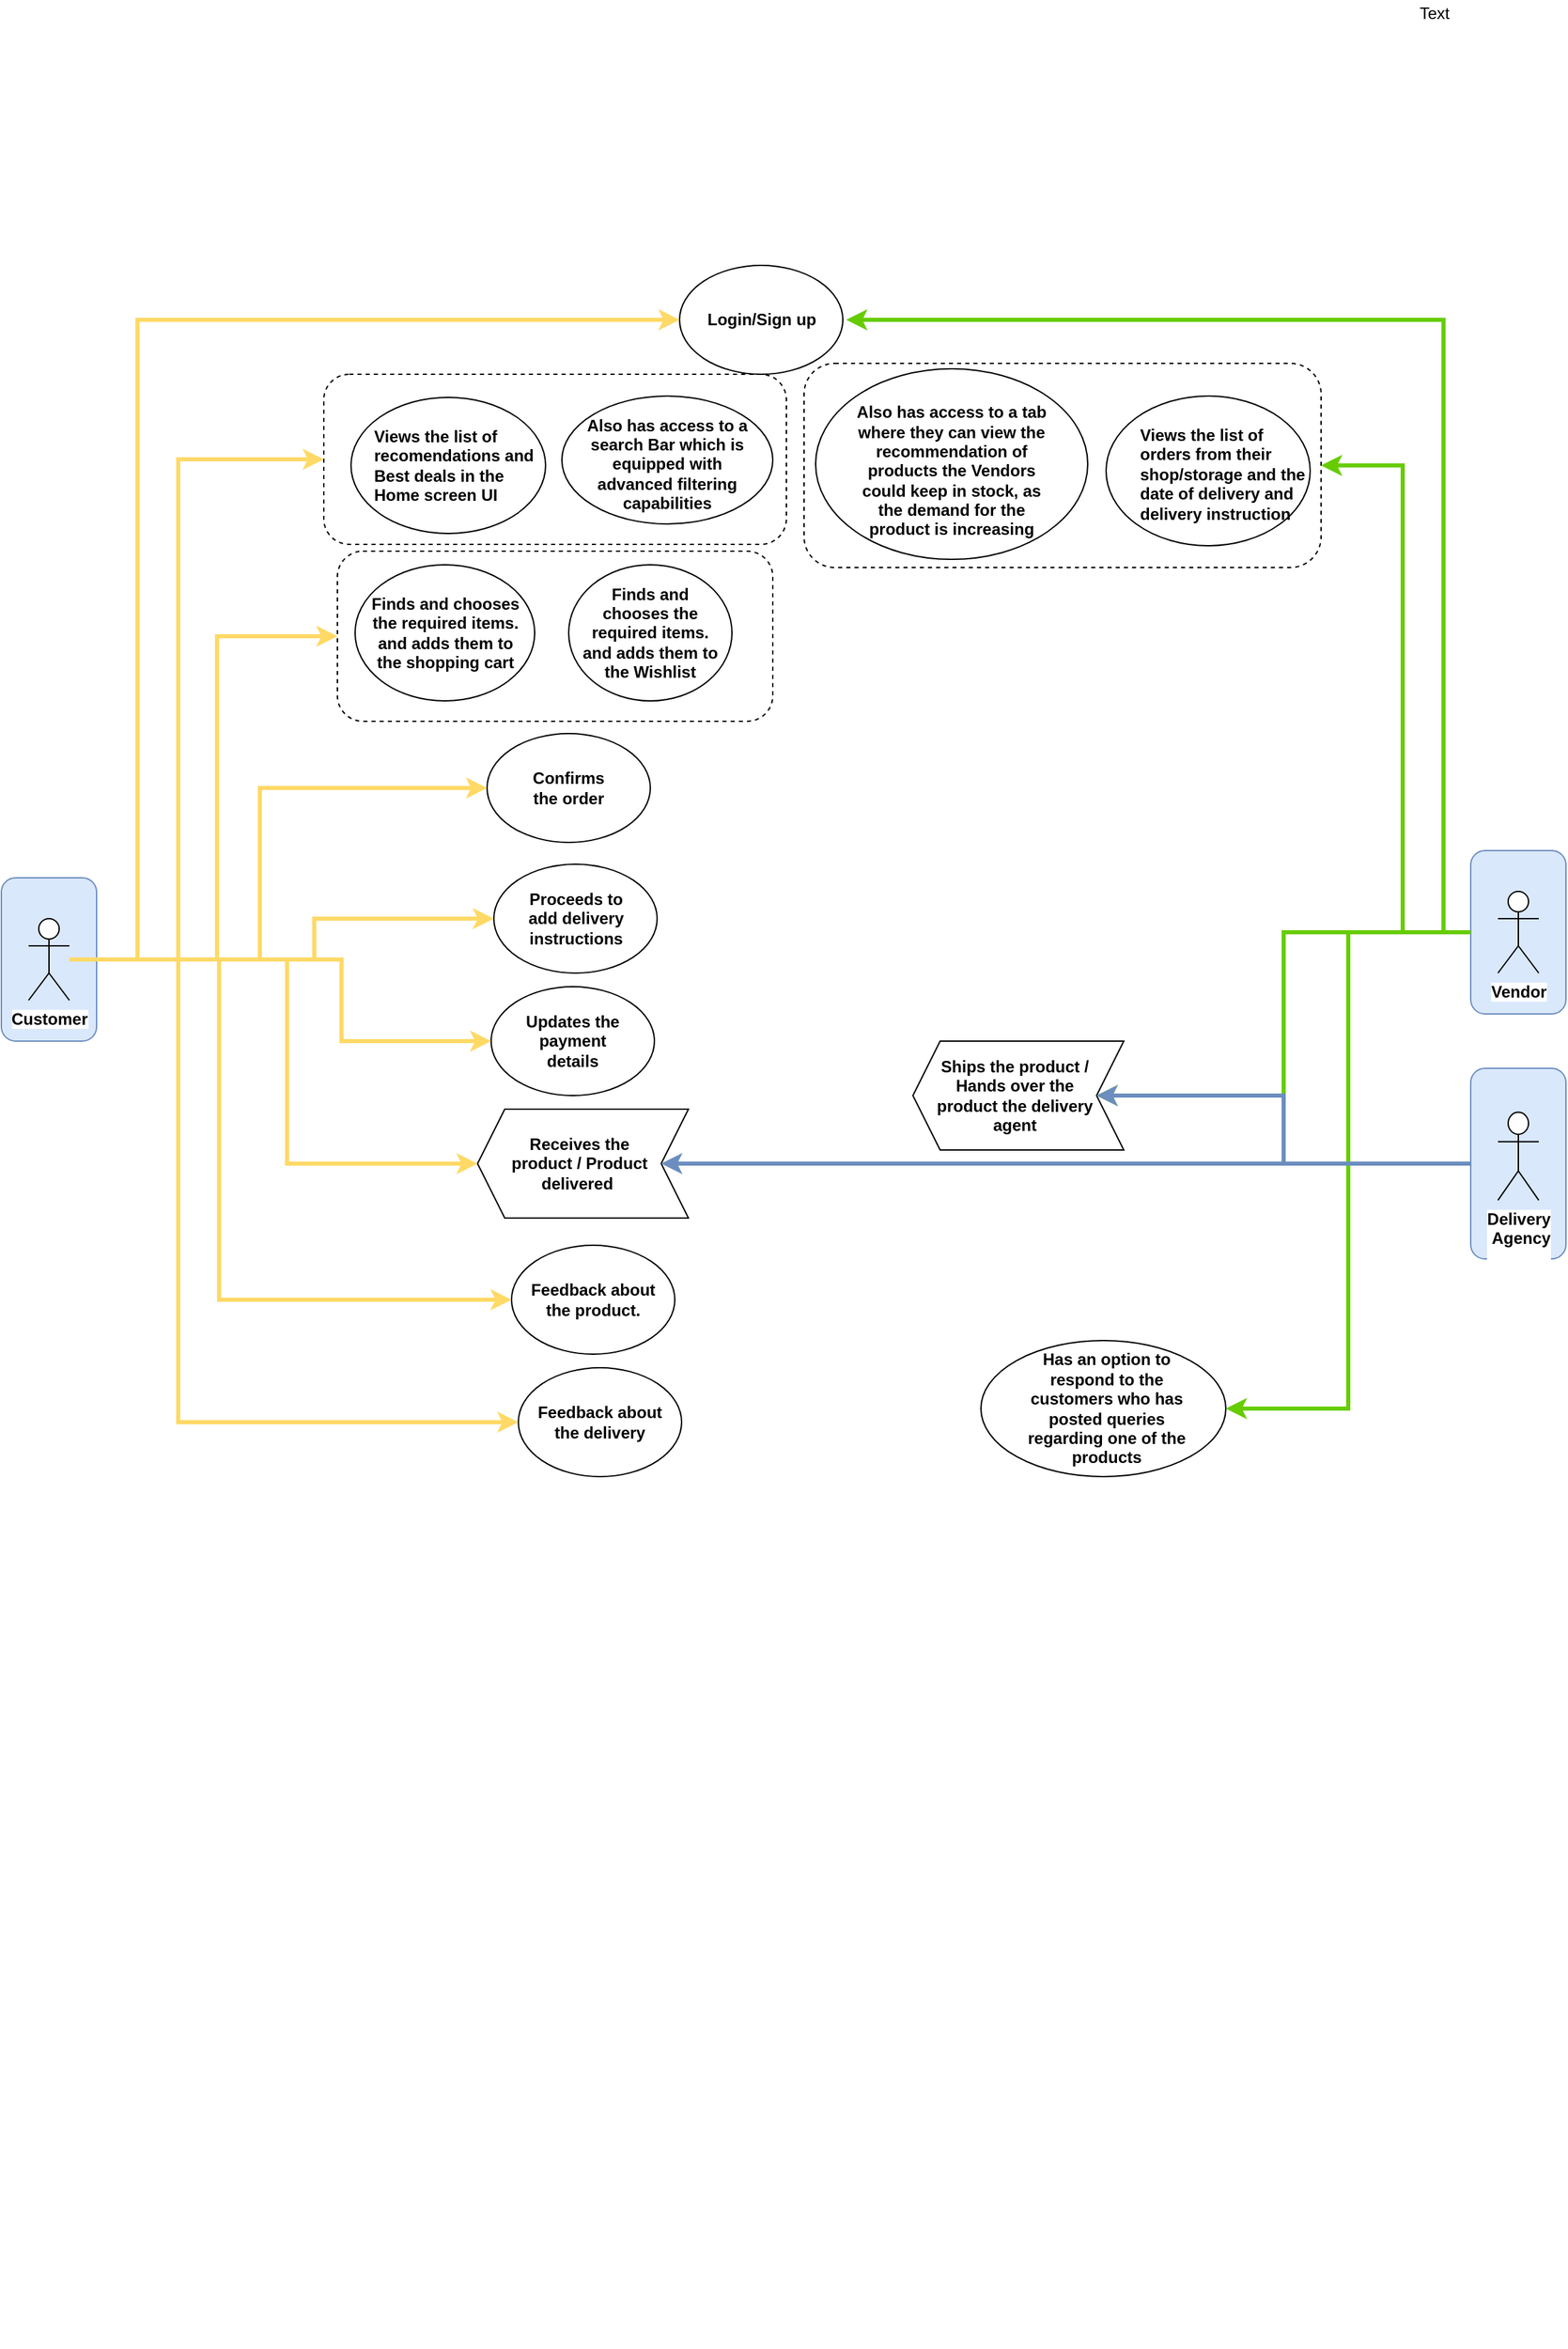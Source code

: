 <mxfile version="12.3.2" type="device" pages="1"><diagram id="9LxzXmIbl1xj9TjAGTLV" name="Page-1"><mxGraphModel dx="3122" dy="1910" grid="1" gridSize="10" guides="1" tooltips="1" connect="1" arrows="1" fold="1" page="1" pageScale="1" pageWidth="850" pageHeight="1100" math="0" shadow="0"><root><mxCell id="0"/><mxCell id="1" parent="0"/><mxCell id="e4_AljLBAiHwuNrno2T1-258" value="" style="rounded=1;whiteSpace=wrap;html=1;dashed=1;" parent="1" vertex="1"><mxGeometry x="-683" y="180" width="340" height="125" as="geometry"/></mxCell><mxCell id="e4_AljLBAiHwuNrno2T1-2" value="" style="group" parent="1" vertex="1" connectable="0"><mxGeometry x="160" y="530" width="70" height="120" as="geometry"/></mxCell><mxCell id="e4_AljLBAiHwuNrno2T1-3" value="" style="group" parent="e4_AljLBAiHwuNrno2T1-2" vertex="1" connectable="0"><mxGeometry width="70" height="120" as="geometry"/></mxCell><mxCell id="e4_AljLBAiHwuNrno2T1-4" value="" style="rounded=1;whiteSpace=wrap;html=1;fillColor=#dae8fc;strokeColor=#6c8ebf;" parent="e4_AljLBAiHwuNrno2T1-3" vertex="1"><mxGeometry width="70" height="120" as="geometry"/></mxCell><mxCell id="e4_AljLBAiHwuNrno2T1-5" value="&lt;b&gt;Vendor&lt;/b&gt;" style="shape=umlActor;verticalLabelPosition=bottom;labelBackgroundColor=#ffffff;verticalAlign=top;html=1;outlineConnect=0;" parent="e4_AljLBAiHwuNrno2T1-3" vertex="1"><mxGeometry x="20" y="30" width="30" height="60" as="geometry"/></mxCell><mxCell id="e4_AljLBAiHwuNrno2T1-190" value="" style="ellipse;whiteSpace=wrap;html=1;" parent="1" vertex="1"><mxGeometry x="-563" y="444" width="120" height="80" as="geometry"/></mxCell><mxCell id="e4_AljLBAiHwuNrno2T1-193" value="" style="ellipse;whiteSpace=wrap;html=1;" parent="1" vertex="1"><mxGeometry x="-558" y="540" width="120" height="80" as="geometry"/></mxCell><mxCell id="e4_AljLBAiHwuNrno2T1-194" value="" style="group" parent="1" vertex="1" connectable="0"><mxGeometry x="-920" y="550" width="70" height="120" as="geometry"/></mxCell><mxCell id="e4_AljLBAiHwuNrno2T1-195" value="" style="group" parent="e4_AljLBAiHwuNrno2T1-194" vertex="1" connectable="0"><mxGeometry width="70" height="120" as="geometry"/></mxCell><mxCell id="e4_AljLBAiHwuNrno2T1-196" value="" style="rounded=1;whiteSpace=wrap;html=1;fillColor=#dae8fc;strokeColor=#6c8ebf;" parent="e4_AljLBAiHwuNrno2T1-195" vertex="1"><mxGeometry width="70" height="120" as="geometry"/></mxCell><mxCell id="e4_AljLBAiHwuNrno2T1-197" value="&lt;b&gt;Customer&lt;/b&gt;" style="shape=umlActor;verticalLabelPosition=bottom;labelBackgroundColor=#ffffff;verticalAlign=top;html=1;outlineConnect=0;" parent="e4_AljLBAiHwuNrno2T1-195" vertex="1"><mxGeometry x="20" y="30" width="30" height="60" as="geometry"/></mxCell><mxCell id="e4_AljLBAiHwuNrno2T1-198" value="" style="group" parent="1" vertex="1" connectable="0"><mxGeometry x="-478" y="160" width="577" height="324" as="geometry"/></mxCell><mxCell id="e4_AljLBAiHwuNrno2T1-252" value="" style="rounded=1;whiteSpace=wrap;html=1;dashed=1;" parent="e4_AljLBAiHwuNrno2T1-198" vertex="1"><mxGeometry x="148" y="12" width="380" height="150" as="geometry"/></mxCell><mxCell id="e4_AljLBAiHwuNrno2T1-13" value="" style="ellipse;whiteSpace=wrap;html=1;" parent="e4_AljLBAiHwuNrno2T1-198" vertex="1"><mxGeometry x="370" y="36" width="150" height="110" as="geometry"/></mxCell><mxCell id="e4_AljLBAiHwuNrno2T1-17" value="&lt;b&gt;Views the list of&lt;br&gt;orders from their&amp;nbsp;&lt;br&gt;shop/storage and the&amp;nbsp;&lt;br&gt;date of delivery and&lt;br&gt;delivery instruction&lt;/b&gt;" style="text;html=1;" parent="e4_AljLBAiHwuNrno2T1-198" vertex="1"><mxGeometry x="393" y="51" width="80" height="60" as="geometry"/></mxCell><mxCell id="e4_AljLBAiHwuNrno2T1-14" value="" style="group" parent="e4_AljLBAiHwuNrno2T1-198" vertex="1" connectable="0"><mxGeometry x="176.5" y="26" width="180" height="130" as="geometry"/></mxCell><mxCell id="e4_AljLBAiHwuNrno2T1-15" value="" style="ellipse;whiteSpace=wrap;html=1;" parent="e4_AljLBAiHwuNrno2T1-14" vertex="1"><mxGeometry x="-20" y="-10" width="200" height="140" as="geometry"/></mxCell><mxCell id="e4_AljLBAiHwuNrno2T1-16" value="&lt;b&gt;Also has access to a tab where they can view the recommendation of products the Vendors could keep in stock, as the demand for the product is increasing&lt;/b&gt;" style="text;html=1;strokeColor=none;fillColor=none;align=center;verticalAlign=middle;whiteSpace=wrap;rounded=0;" parent="e4_AljLBAiHwuNrno2T1-14" vertex="1"><mxGeometry x="7.5" y="55" width="145" height="20" as="geometry"/></mxCell><mxCell id="e4_AljLBAiHwuNrno2T1-202" value="" style="ellipse;whiteSpace=wrap;html=1;" parent="e4_AljLBAiHwuNrno2T1-198" vertex="1"><mxGeometry x="-30" y="36" width="155" height="94" as="geometry"/></mxCell><mxCell id="e4_AljLBAiHwuNrno2T1-203" value="&lt;b&gt;Also has access to a search Bar which is equipped with advanced filtering capabilities&lt;/b&gt;" style="text;html=1;strokeColor=none;fillColor=none;align=center;verticalAlign=middle;whiteSpace=wrap;rounded=0;" parent="e4_AljLBAiHwuNrno2T1-198" vertex="1"><mxGeometry x="-20" y="76" width="135" height="20" as="geometry"/></mxCell><mxCell id="e4_AljLBAiHwuNrno2T1-205" value="" style="ellipse;whiteSpace=wrap;html=1;" parent="e4_AljLBAiHwuNrno2T1-198" vertex="1"><mxGeometry x="56.5" y="-60" width="120" height="80" as="geometry"/></mxCell><mxCell id="e4_AljLBAiHwuNrno2T1-206" value="&lt;b&gt;Login/Sign up&lt;/b&gt;" style="text;html=1;strokeColor=none;fillColor=none;align=center;verticalAlign=middle;whiteSpace=wrap;rounded=0;" parent="e4_AljLBAiHwuNrno2T1-198" vertex="1"><mxGeometry x="71.5" y="-30" width="90" height="20" as="geometry"/></mxCell><mxCell id="e4_AljLBAiHwuNrno2T1-213" value="&lt;b&gt;Proceeds to add delivery instructions&lt;/b&gt;" style="text;html=1;strokeColor=none;fillColor=none;align=center;verticalAlign=middle;whiteSpace=wrap;rounded=0;" parent="1" vertex="1"><mxGeometry x="-535.5" y="570" width="75" height="20" as="geometry"/></mxCell><mxCell id="e4_AljLBAiHwuNrno2T1-214" value="" style="group" parent="1" vertex="1" connectable="0"><mxGeometry x="-580" y="1250" width="560" height="380" as="geometry"/></mxCell><mxCell id="e4_AljLBAiHwuNrno2T1-215" value="" style="group" parent="e4_AljLBAiHwuNrno2T1-214" vertex="1" connectable="0"><mxGeometry width="560" height="380" as="geometry"/></mxCell><mxCell id="e4_AljLBAiHwuNrno2T1-229" value="" style="group" parent="e4_AljLBAiHwuNrno2T1-215" vertex="1" connectable="0"><mxGeometry y="20" width="300" height="110" as="geometry"/></mxCell><mxCell id="e4_AljLBAiHwuNrno2T1-231" value="" style="group" parent="e4_AljLBAiHwuNrno2T1-229" vertex="1" connectable="0"><mxGeometry x="20" y="-640" width="120" height="80" as="geometry"/></mxCell><mxCell id="e4_AljLBAiHwuNrno2T1-232" value="" style="ellipse;whiteSpace=wrap;html=1;" parent="e4_AljLBAiHwuNrno2T1-231" vertex="1"><mxGeometry width="120" height="80" as="geometry"/></mxCell><mxCell id="e4_AljLBAiHwuNrno2T1-233" value="&lt;b&gt;Updates the payment details&lt;/b&gt;" style="text;html=1;strokeColor=none;fillColor=none;align=center;verticalAlign=middle;whiteSpace=wrap;rounded=0;" parent="e4_AljLBAiHwuNrno2T1-231" vertex="1"><mxGeometry x="15" y="20" width="90" height="40" as="geometry"/></mxCell><mxCell id="e4_AljLBAiHwuNrno2T1-226" value="" style="group" parent="e4_AljLBAiHwuNrno2T1-229" vertex="1" connectable="0"><mxGeometry x="10" y="-550" width="155" height="80" as="geometry"/></mxCell><mxCell id="e4_AljLBAiHwuNrno2T1-227" value="" style="shape=step;perimeter=stepPerimeter;whiteSpace=wrap;html=1;fixedSize=1;size=20;rotation=180;" parent="e4_AljLBAiHwuNrno2T1-226" vertex="1"><mxGeometry width="155" height="80" as="geometry"/></mxCell><mxCell id="e4_AljLBAiHwuNrno2T1-228" value="&lt;b&gt;Receives the product / Product delivered&amp;nbsp;&lt;/b&gt;" style="text;html=1;strokeColor=none;fillColor=none;align=center;verticalAlign=middle;whiteSpace=wrap;rounded=0;" parent="e4_AljLBAiHwuNrno2T1-226" vertex="1"><mxGeometry x="15" y="30" width="120" height="20" as="geometry"/></mxCell><mxCell id="e4_AljLBAiHwuNrno2T1-19" value="" style="group" parent="e4_AljLBAiHwuNrno2T1-215" vertex="1" connectable="0"><mxGeometry x="330" y="-580" width="155" height="80" as="geometry"/></mxCell><mxCell id="e4_AljLBAiHwuNrno2T1-20" value="" style="shape=step;perimeter=stepPerimeter;whiteSpace=wrap;html=1;fixedSize=1;size=20;rotation=180;" parent="e4_AljLBAiHwuNrno2T1-19" vertex="1"><mxGeometry width="155" height="80" as="geometry"/></mxCell><mxCell id="e4_AljLBAiHwuNrno2T1-21" value="&lt;b&gt;Ships the product / Hands over the product the delivery agent&lt;/b&gt;" style="text;html=1;strokeColor=none;fillColor=none;align=center;verticalAlign=middle;whiteSpace=wrap;rounded=0;" parent="e4_AljLBAiHwuNrno2T1-19" vertex="1"><mxGeometry x="15" y="30" width="120" height="20" as="geometry"/></mxCell><mxCell id="e4_AljLBAiHwuNrno2T1-220" value="" style="group" parent="e4_AljLBAiHwuNrno2T1-215" vertex="1" connectable="0"><mxGeometry x="35" y="-430" width="120" height="80" as="geometry"/></mxCell><mxCell id="e4_AljLBAiHwuNrno2T1-221" value="" style="ellipse;whiteSpace=wrap;html=1;" parent="e4_AljLBAiHwuNrno2T1-220" vertex="1"><mxGeometry width="120" height="80" as="geometry"/></mxCell><mxCell id="e4_AljLBAiHwuNrno2T1-222" value="&lt;b&gt;Feedback about the product.&lt;/b&gt;" style="text;html=1;strokeColor=none;fillColor=none;align=center;verticalAlign=middle;whiteSpace=wrap;rounded=0;" parent="e4_AljLBAiHwuNrno2T1-220" vertex="1"><mxGeometry x="5" y="30" width="110" height="20" as="geometry"/></mxCell><mxCell id="e4_AljLBAiHwuNrno2T1-31" value="" style="group" parent="e4_AljLBAiHwuNrno2T1-215" vertex="1" connectable="0"><mxGeometry x="400" y="-360" width="160" height="100" as="geometry"/></mxCell><mxCell id="e4_AljLBAiHwuNrno2T1-32" value="" style="ellipse;whiteSpace=wrap;html=1;" parent="e4_AljLBAiHwuNrno2T1-31" vertex="1"><mxGeometry x="-20" width="180" height="100" as="geometry"/></mxCell><mxCell id="e4_AljLBAiHwuNrno2T1-33" value="&lt;b&gt;Has an option to respond to the customers who has posted queries regarding one of the products&lt;/b&gt;" style="text;html=1;strokeColor=none;fillColor=none;align=center;verticalAlign=middle;whiteSpace=wrap;rounded=0;" parent="e4_AljLBAiHwuNrno2T1-31" vertex="1"><mxGeometry x="5" y="37.5" width="135" height="25" as="geometry"/></mxCell><mxCell id="e4_AljLBAiHwuNrno2T1-223" value="" style="group" parent="e4_AljLBAiHwuNrno2T1-215" vertex="1" connectable="0"><mxGeometry x="40" y="-340" width="130" height="100" as="geometry"/></mxCell><mxCell id="e4_AljLBAiHwuNrno2T1-224" value="" style="ellipse;whiteSpace=wrap;html=1;" parent="e4_AljLBAiHwuNrno2T1-223" vertex="1"><mxGeometry width="120" height="80" as="geometry"/></mxCell><mxCell id="e4_AljLBAiHwuNrno2T1-225" value="&lt;b&gt;Feedback about the delivery&lt;/b&gt;" style="text;html=1;strokeColor=none;fillColor=none;align=center;verticalAlign=middle;whiteSpace=wrap;rounded=0;" parent="e4_AljLBAiHwuNrno2T1-223" vertex="1"><mxGeometry x="5" y="30" width="110" height="20" as="geometry"/></mxCell><mxCell id="e4_AljLBAiHwuNrno2T1-238" value="&lt;b&gt;Confirms the order&lt;/b&gt;" style="text;html=1;strokeColor=none;fillColor=none;align=center;verticalAlign=middle;whiteSpace=wrap;rounded=0;" parent="1" vertex="1"><mxGeometry x="-535" y="474" width="64" height="20" as="geometry"/></mxCell><mxCell id="e4_AljLBAiHwuNrno2T1-199" value="" style="ellipse;whiteSpace=wrap;html=1;" parent="1" vertex="1"><mxGeometry x="-663" y="197" width="143" height="100" as="geometry"/></mxCell><mxCell id="e4_AljLBAiHwuNrno2T1-204" value="&lt;b&gt;Views the list of&lt;br&gt;recomendations&amp;nbsp;and&lt;br&gt;Best deals in the &lt;br&gt;Home screen UI&lt;/b&gt;" style="text;html=1;" parent="1" vertex="1"><mxGeometry x="-648" y="212" width="80" height="60" as="geometry"/></mxCell><mxCell id="e4_AljLBAiHwuNrno2T1-250" value="Text" style="text;html=1;align=center;verticalAlign=middle;resizable=0;points=[];;autosize=1;" parent="1" vertex="1"><mxGeometry x="113" y="-95" width="40" height="20" as="geometry"/></mxCell><mxCell id="e4_AljLBAiHwuNrno2T1-253" value="" style="rounded=1;whiteSpace=wrap;html=1;dashed=1;" parent="1" vertex="1"><mxGeometry x="-673" y="310" width="320" height="125" as="geometry"/></mxCell><mxCell id="e4_AljLBAiHwuNrno2T1-207" value="" style="group" parent="1" vertex="1" connectable="0"><mxGeometry x="-660" y="320" width="132" height="100" as="geometry"/></mxCell><mxCell id="e4_AljLBAiHwuNrno2T1-208" value="" style="ellipse;whiteSpace=wrap;html=1;" parent="e4_AljLBAiHwuNrno2T1-207" vertex="1"><mxGeometry width="132" height="100" as="geometry"/></mxCell><mxCell id="e4_AljLBAiHwuNrno2T1-209" value="&lt;b&gt;Finds and chooses the required items. and adds them to the shopping cart&lt;/b&gt;" style="text;html=1;strokeColor=none;fillColor=none;align=center;verticalAlign=middle;whiteSpace=wrap;rounded=0;" parent="e4_AljLBAiHwuNrno2T1-207" vertex="1"><mxGeometry x="5.5" y="40" width="121.0" height="20" as="geometry"/></mxCell><mxCell id="e4_AljLBAiHwuNrno2T1-211" value="" style="ellipse;whiteSpace=wrap;html=1;" parent="1" vertex="1"><mxGeometry x="-503" y="320" width="120" height="100" as="geometry"/></mxCell><mxCell id="e4_AljLBAiHwuNrno2T1-212" value="&lt;b&gt;Finds and chooses the required items. and adds them to the Wishlist&lt;/b&gt;" style="text;html=1;strokeColor=none;fillColor=none;align=center;verticalAlign=middle;whiteSpace=wrap;rounded=0;" parent="1" vertex="1"><mxGeometry x="-498" y="360" width="110" height="20" as="geometry"/></mxCell><mxCell id="e4_AljLBAiHwuNrno2T1-264" style="edgeStyle=orthogonalEdgeStyle;rounded=0;orthogonalLoop=1;jettySize=auto;html=1;entryX=0;entryY=0.5;entryDx=0;entryDy=0;strokeWidth=3;strokeColor=#FFD966;" parent="1" source="e4_AljLBAiHwuNrno2T1-196" target="e4_AljLBAiHwuNrno2T1-205" edge="1"><mxGeometry relative="1" as="geometry"><Array as="points"><mxPoint x="-820" y="610"/><mxPoint x="-820" y="140"/></Array></mxGeometry></mxCell><mxCell id="e4_AljLBAiHwuNrno2T1-265" style="edgeStyle=orthogonalEdgeStyle;rounded=0;orthogonalLoop=1;jettySize=auto;html=1;exitX=1;exitY=0.5;exitDx=0;exitDy=0;entryX=0;entryY=0.5;entryDx=0;entryDy=0;strokeWidth=3;strokeColor=#FFD966;" parent="1" source="e4_AljLBAiHwuNrno2T1-196" target="e4_AljLBAiHwuNrno2T1-258" edge="1"><mxGeometry relative="1" as="geometry"><Array as="points"><mxPoint x="-790" y="610"/><mxPoint x="-790" y="243"/></Array></mxGeometry></mxCell><mxCell id="e4_AljLBAiHwuNrno2T1-266" style="edgeStyle=orthogonalEdgeStyle;rounded=0;orthogonalLoop=1;jettySize=auto;html=1;exitX=1;exitY=0.5;exitDx=0;exitDy=0;entryX=0;entryY=0.5;entryDx=0;entryDy=0;strokeWidth=3;strokeColor=#FFD966;" parent="1" source="e4_AljLBAiHwuNrno2T1-196" target="e4_AljLBAiHwuNrno2T1-253" edge="1"><mxGeometry relative="1" as="geometry"/></mxCell><mxCell id="e4_AljLBAiHwuNrno2T1-267" style="edgeStyle=orthogonalEdgeStyle;rounded=0;orthogonalLoop=1;jettySize=auto;html=1;entryX=0;entryY=0.5;entryDx=0;entryDy=0;strokeWidth=3;strokeColor=#FFD966;" parent="1" source="e4_AljLBAiHwuNrno2T1-196" target="e4_AljLBAiHwuNrno2T1-190" edge="1"><mxGeometry relative="1" as="geometry"><Array as="points"><mxPoint x="-730" y="610"/><mxPoint x="-730" y="484"/></Array></mxGeometry></mxCell><mxCell id="e4_AljLBAiHwuNrno2T1-268" style="edgeStyle=orthogonalEdgeStyle;rounded=0;orthogonalLoop=1;jettySize=auto;html=1;entryX=0;entryY=0.5;entryDx=0;entryDy=0;strokeWidth=3;strokeColor=#FFD966;" parent="1" source="e4_AljLBAiHwuNrno2T1-197" target="e4_AljLBAiHwuNrno2T1-193" edge="1"><mxGeometry relative="1" as="geometry"><Array as="points"><mxPoint x="-690" y="610"/><mxPoint x="-690" y="580"/></Array></mxGeometry></mxCell><mxCell id="e4_AljLBAiHwuNrno2T1-269" style="edgeStyle=orthogonalEdgeStyle;rounded=0;orthogonalLoop=1;jettySize=auto;html=1;entryX=0;entryY=0.5;entryDx=0;entryDy=0;strokeWidth=3;strokeColor=#FFD966;" parent="1" source="e4_AljLBAiHwuNrno2T1-196" target="e4_AljLBAiHwuNrno2T1-232" edge="1"><mxGeometry relative="1" as="geometry"><Array as="points"><mxPoint x="-670" y="610"/><mxPoint x="-670" y="670"/></Array></mxGeometry></mxCell><mxCell id="e4_AljLBAiHwuNrno2T1-270" style="edgeStyle=orthogonalEdgeStyle;rounded=0;orthogonalLoop=1;jettySize=auto;html=1;entryX=0;entryY=0.5;entryDx=0;entryDy=0;strokeWidth=3;strokeColor=#FFD966;" parent="1" source="e4_AljLBAiHwuNrno2T1-196" target="e4_AljLBAiHwuNrno2T1-221" edge="1"><mxGeometry relative="1" as="geometry"><Array as="points"><mxPoint x="-760" y="610"/><mxPoint x="-760" y="860"/></Array></mxGeometry></mxCell><mxCell id="e4_AljLBAiHwuNrno2T1-272" style="edgeStyle=orthogonalEdgeStyle;rounded=0;orthogonalLoop=1;jettySize=auto;html=1;entryX=1;entryY=0.5;entryDx=0;entryDy=0;strokeWidth=3;strokeColor=#66CC00;" parent="1" source="e4_AljLBAiHwuNrno2T1-4" edge="1"><mxGeometry relative="1" as="geometry"><Array as="points"><mxPoint x="140" y="590"/><mxPoint x="140" y="140"/></Array><mxPoint x="-299" y="140" as="targetPoint"/></mxGeometry></mxCell><mxCell id="e4_AljLBAiHwuNrno2T1-273" style="edgeStyle=orthogonalEdgeStyle;rounded=0;orthogonalLoop=1;jettySize=auto;html=1;entryX=1;entryY=0.5;entryDx=0;entryDy=0;strokeWidth=3;strokeColor=#66CC00;" parent="1" source="e4_AljLBAiHwuNrno2T1-4" target="e4_AljLBAiHwuNrno2T1-252" edge="1"><mxGeometry relative="1" as="geometry"><Array as="points"><mxPoint x="110" y="590"/><mxPoint x="110" y="247"/></Array></mxGeometry></mxCell><mxCell id="e4_AljLBAiHwuNrno2T1-274" style="edgeStyle=orthogonalEdgeStyle;rounded=0;orthogonalLoop=1;jettySize=auto;html=1;entryX=1;entryY=0.5;entryDx=0;entryDy=0;strokeWidth=3;strokeColor=#66CC00;" parent="1" source="e4_AljLBAiHwuNrno2T1-4" target="e4_AljLBAiHwuNrno2T1-32" edge="1"><mxGeometry relative="1" as="geometry"/></mxCell><mxCell id="e4_AljLBAiHwuNrno2T1-275" value="" style="group" parent="1" vertex="1" connectable="0"><mxGeometry x="160" y="690" width="70" height="140" as="geometry"/></mxCell><mxCell id="e4_AljLBAiHwuNrno2T1-276" value="" style="group" parent="e4_AljLBAiHwuNrno2T1-275" vertex="1" connectable="0"><mxGeometry width="70" height="140" as="geometry"/></mxCell><mxCell id="e4_AljLBAiHwuNrno2T1-277" value="" style="rounded=1;whiteSpace=wrap;html=1;fillColor=#dae8fc;strokeColor=#6c8ebf;" parent="e4_AljLBAiHwuNrno2T1-276" vertex="1"><mxGeometry width="70" height="140" as="geometry"/></mxCell><mxCell id="e4_AljLBAiHwuNrno2T1-278" value="&lt;b&gt;Delivery&lt;br&gt;&amp;nbsp;Agency&lt;br&gt;&lt;br&gt;&lt;/b&gt;" style="shape=umlActor;verticalLabelPosition=bottom;labelBackgroundColor=#ffffff;verticalAlign=top;html=1;outlineConnect=0;" parent="e4_AljLBAiHwuNrno2T1-276" vertex="1"><mxGeometry x="20" y="32.308" width="30" height="64.615" as="geometry"/></mxCell><mxCell id="e4_AljLBAiHwuNrno2T1-279" style="edgeStyle=orthogonalEdgeStyle;rounded=0;orthogonalLoop=1;jettySize=auto;html=1;entryX=1;entryY=0.5;entryDx=0;entryDy=0;strokeWidth=3;strokeColor=#66CC00;" parent="1" source="e4_AljLBAiHwuNrno2T1-4" target="e4_AljLBAiHwuNrno2T1-21" edge="1"><mxGeometry relative="1" as="geometry"/></mxCell><mxCell id="e4_AljLBAiHwuNrno2T1-280" style="edgeStyle=orthogonalEdgeStyle;rounded=0;orthogonalLoop=1;jettySize=auto;html=1;entryX=1;entryY=0.5;entryDx=0;entryDy=0;strokeWidth=3;fillColor=#dae8fc;strokeColor=#6c8ebf;" parent="1" source="e4_AljLBAiHwuNrno2T1-277" target="e4_AljLBAiHwuNrno2T1-21" edge="1"><mxGeometry relative="1" as="geometry"/></mxCell><mxCell id="e4_AljLBAiHwuNrno2T1-281" style="edgeStyle=orthogonalEdgeStyle;rounded=0;orthogonalLoop=1;jettySize=auto;html=1;entryX=1;entryY=0.5;entryDx=0;entryDy=0;strokeWidth=3;fillColor=#dae8fc;strokeColor=#6c8ebf;" parent="1" source="e4_AljLBAiHwuNrno2T1-277" target="e4_AljLBAiHwuNrno2T1-228" edge="1"><mxGeometry relative="1" as="geometry"/></mxCell><mxCell id="e4_AljLBAiHwuNrno2T1-282" style="edgeStyle=orthogonalEdgeStyle;rounded=0;orthogonalLoop=1;jettySize=auto;html=1;entryX=1;entryY=0.5;entryDx=0;entryDy=0;strokeWidth=3;strokeColor=#FFD966;" parent="1" source="e4_AljLBAiHwuNrno2T1-196" target="e4_AljLBAiHwuNrno2T1-227" edge="1"><mxGeometry relative="1" as="geometry"/></mxCell><mxCell id="j1NbP_EY0YJiWAFbDQdd-3" style="edgeStyle=orthogonalEdgeStyle;rounded=0;orthogonalLoop=1;jettySize=auto;html=1;exitX=1;exitY=0.5;exitDx=0;exitDy=0;entryX=0;entryY=0.5;entryDx=0;entryDy=0;strokeWidth=3;strokeColor=#FFD966;" parent="1" source="e4_AljLBAiHwuNrno2T1-196" target="e4_AljLBAiHwuNrno2T1-224" edge="1"><mxGeometry relative="1" as="geometry"><Array as="points"><mxPoint x="-790" y="610"/><mxPoint x="-790" y="950"/></Array></mxGeometry></mxCell></root></mxGraphModel></diagram></mxfile>